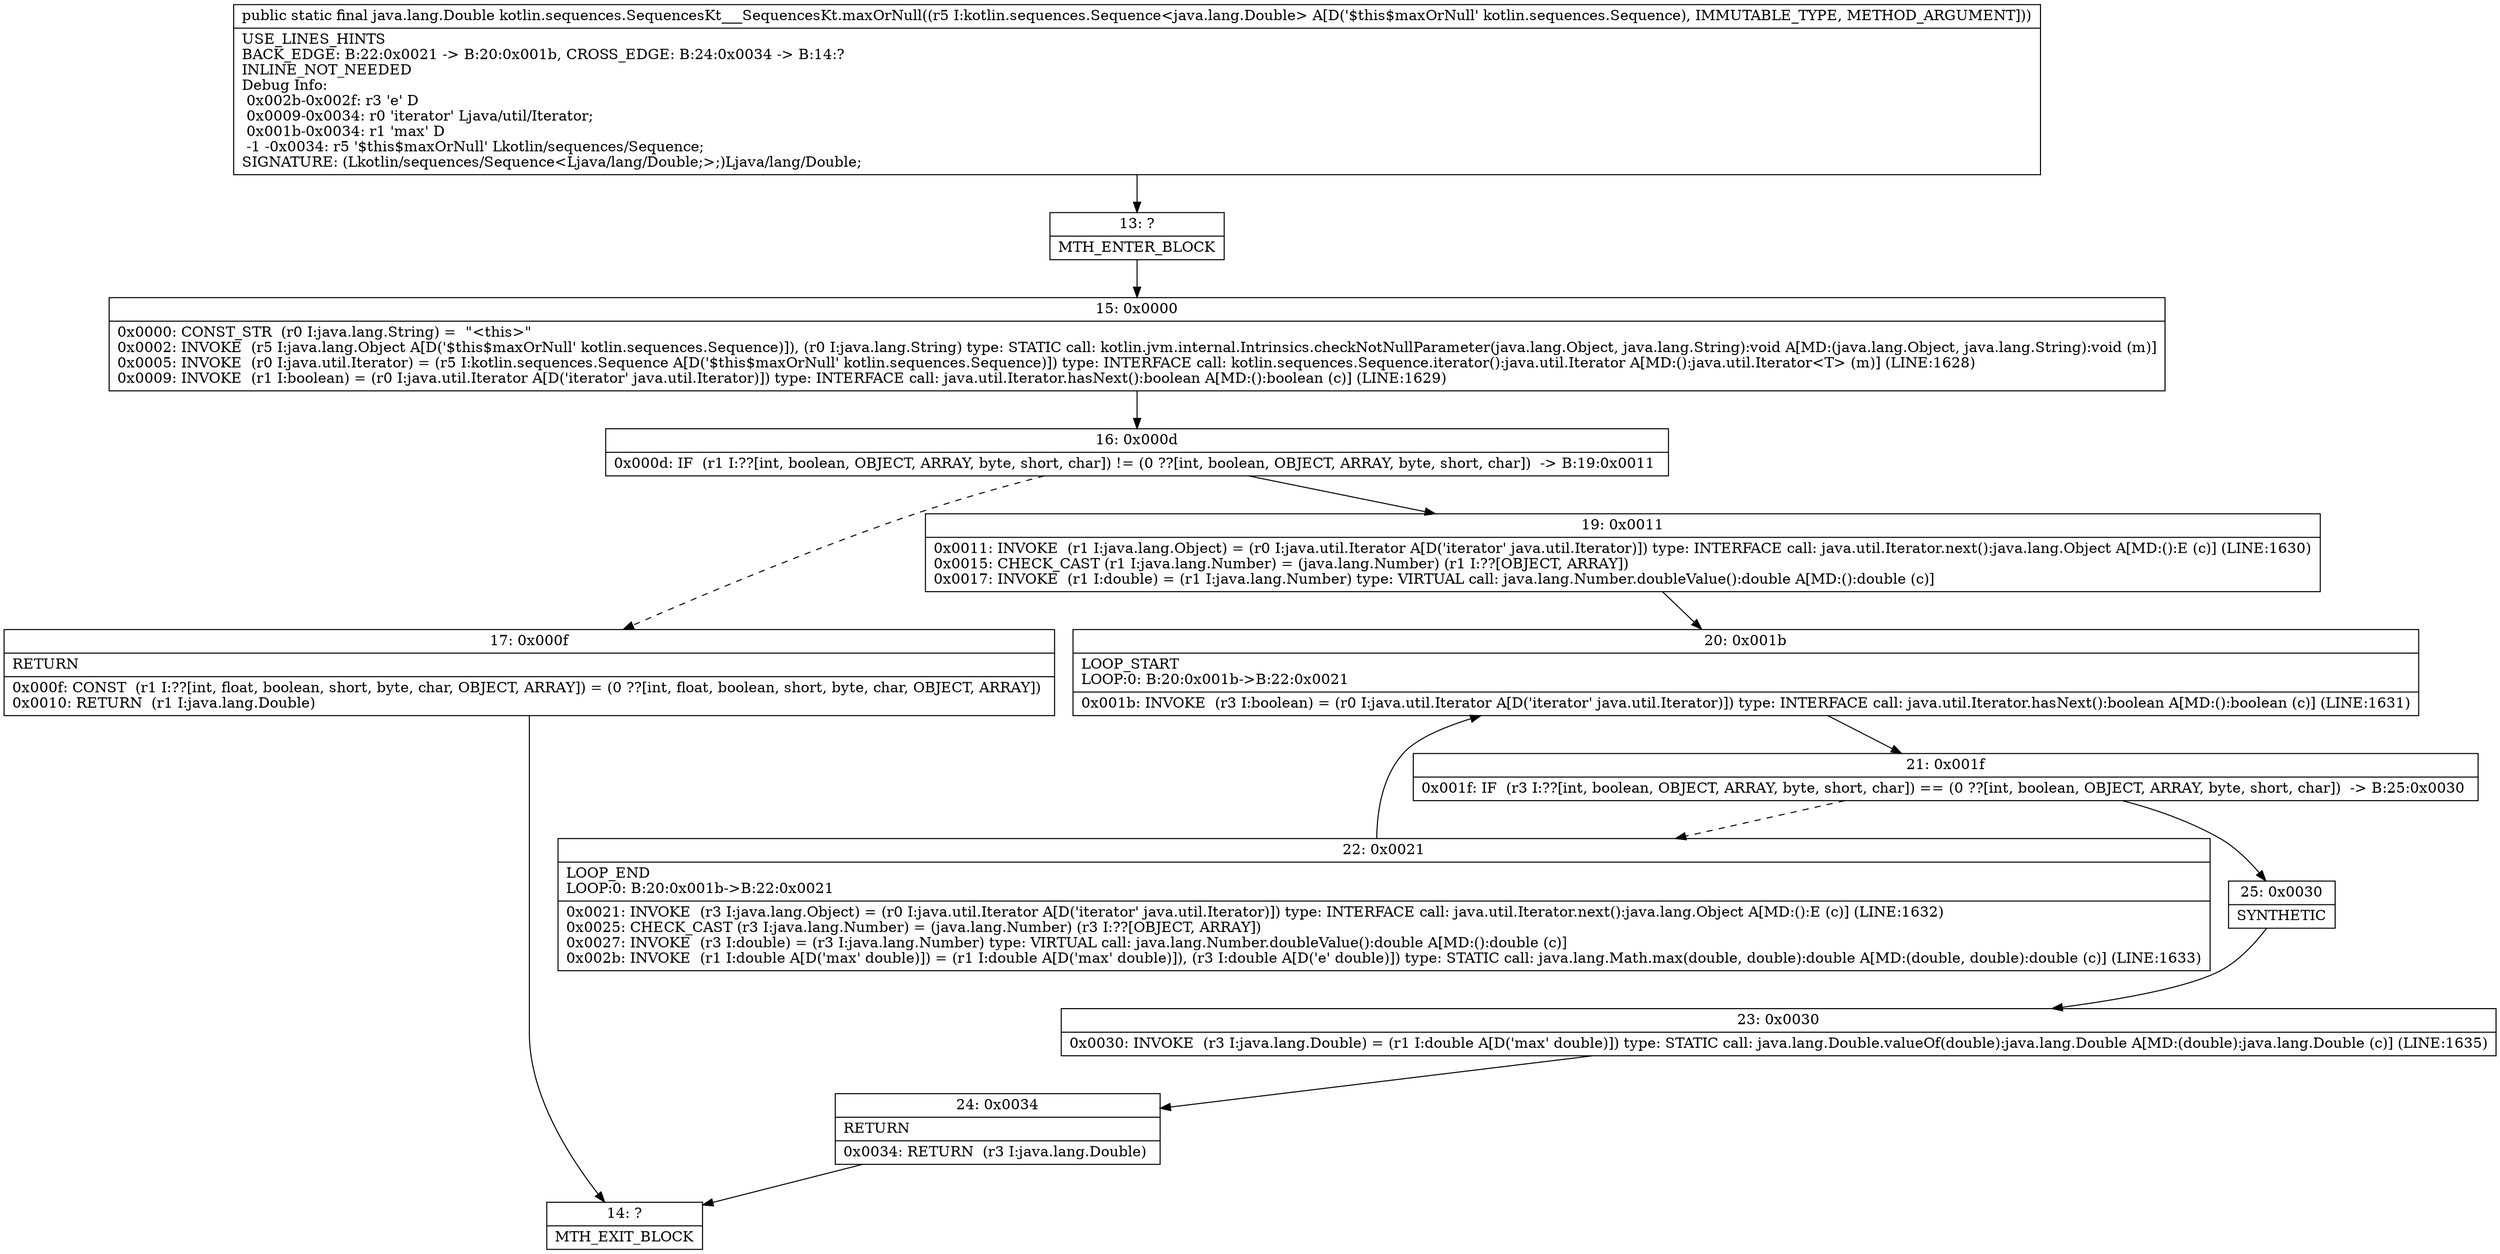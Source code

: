 digraph "CFG forkotlin.sequences.SequencesKt___SequencesKt.maxOrNull(Lkotlin\/sequences\/Sequence;)Ljava\/lang\/Double;" {
Node_13 [shape=record,label="{13\:\ ?|MTH_ENTER_BLOCK\l}"];
Node_15 [shape=record,label="{15\:\ 0x0000|0x0000: CONST_STR  (r0 I:java.lang.String) =  \"\<this\>\" \l0x0002: INVOKE  (r5 I:java.lang.Object A[D('$this$maxOrNull' kotlin.sequences.Sequence)]), (r0 I:java.lang.String) type: STATIC call: kotlin.jvm.internal.Intrinsics.checkNotNullParameter(java.lang.Object, java.lang.String):void A[MD:(java.lang.Object, java.lang.String):void (m)]\l0x0005: INVOKE  (r0 I:java.util.Iterator) = (r5 I:kotlin.sequences.Sequence A[D('$this$maxOrNull' kotlin.sequences.Sequence)]) type: INTERFACE call: kotlin.sequences.Sequence.iterator():java.util.Iterator A[MD:():java.util.Iterator\<T\> (m)] (LINE:1628)\l0x0009: INVOKE  (r1 I:boolean) = (r0 I:java.util.Iterator A[D('iterator' java.util.Iterator)]) type: INTERFACE call: java.util.Iterator.hasNext():boolean A[MD:():boolean (c)] (LINE:1629)\l}"];
Node_16 [shape=record,label="{16\:\ 0x000d|0x000d: IF  (r1 I:??[int, boolean, OBJECT, ARRAY, byte, short, char]) != (0 ??[int, boolean, OBJECT, ARRAY, byte, short, char])  \-\> B:19:0x0011 \l}"];
Node_17 [shape=record,label="{17\:\ 0x000f|RETURN\l|0x000f: CONST  (r1 I:??[int, float, boolean, short, byte, char, OBJECT, ARRAY]) = (0 ??[int, float, boolean, short, byte, char, OBJECT, ARRAY]) \l0x0010: RETURN  (r1 I:java.lang.Double) \l}"];
Node_14 [shape=record,label="{14\:\ ?|MTH_EXIT_BLOCK\l}"];
Node_19 [shape=record,label="{19\:\ 0x0011|0x0011: INVOKE  (r1 I:java.lang.Object) = (r0 I:java.util.Iterator A[D('iterator' java.util.Iterator)]) type: INTERFACE call: java.util.Iterator.next():java.lang.Object A[MD:():E (c)] (LINE:1630)\l0x0015: CHECK_CAST (r1 I:java.lang.Number) = (java.lang.Number) (r1 I:??[OBJECT, ARRAY]) \l0x0017: INVOKE  (r1 I:double) = (r1 I:java.lang.Number) type: VIRTUAL call: java.lang.Number.doubleValue():double A[MD:():double (c)]\l}"];
Node_20 [shape=record,label="{20\:\ 0x001b|LOOP_START\lLOOP:0: B:20:0x001b\-\>B:22:0x0021\l|0x001b: INVOKE  (r3 I:boolean) = (r0 I:java.util.Iterator A[D('iterator' java.util.Iterator)]) type: INTERFACE call: java.util.Iterator.hasNext():boolean A[MD:():boolean (c)] (LINE:1631)\l}"];
Node_21 [shape=record,label="{21\:\ 0x001f|0x001f: IF  (r3 I:??[int, boolean, OBJECT, ARRAY, byte, short, char]) == (0 ??[int, boolean, OBJECT, ARRAY, byte, short, char])  \-\> B:25:0x0030 \l}"];
Node_22 [shape=record,label="{22\:\ 0x0021|LOOP_END\lLOOP:0: B:20:0x001b\-\>B:22:0x0021\l|0x0021: INVOKE  (r3 I:java.lang.Object) = (r0 I:java.util.Iterator A[D('iterator' java.util.Iterator)]) type: INTERFACE call: java.util.Iterator.next():java.lang.Object A[MD:():E (c)] (LINE:1632)\l0x0025: CHECK_CAST (r3 I:java.lang.Number) = (java.lang.Number) (r3 I:??[OBJECT, ARRAY]) \l0x0027: INVOKE  (r3 I:double) = (r3 I:java.lang.Number) type: VIRTUAL call: java.lang.Number.doubleValue():double A[MD:():double (c)]\l0x002b: INVOKE  (r1 I:double A[D('max' double)]) = (r1 I:double A[D('max' double)]), (r3 I:double A[D('e' double)]) type: STATIC call: java.lang.Math.max(double, double):double A[MD:(double, double):double (c)] (LINE:1633)\l}"];
Node_25 [shape=record,label="{25\:\ 0x0030|SYNTHETIC\l}"];
Node_23 [shape=record,label="{23\:\ 0x0030|0x0030: INVOKE  (r3 I:java.lang.Double) = (r1 I:double A[D('max' double)]) type: STATIC call: java.lang.Double.valueOf(double):java.lang.Double A[MD:(double):java.lang.Double (c)] (LINE:1635)\l}"];
Node_24 [shape=record,label="{24\:\ 0x0034|RETURN\l|0x0034: RETURN  (r3 I:java.lang.Double) \l}"];
MethodNode[shape=record,label="{public static final java.lang.Double kotlin.sequences.SequencesKt___SequencesKt.maxOrNull((r5 I:kotlin.sequences.Sequence\<java.lang.Double\> A[D('$this$maxOrNull' kotlin.sequences.Sequence), IMMUTABLE_TYPE, METHOD_ARGUMENT]))  | USE_LINES_HINTS\lBACK_EDGE: B:22:0x0021 \-\> B:20:0x001b, CROSS_EDGE: B:24:0x0034 \-\> B:14:?\lINLINE_NOT_NEEDED\lDebug Info:\l  0x002b\-0x002f: r3 'e' D\l  0x0009\-0x0034: r0 'iterator' Ljava\/util\/Iterator;\l  0x001b\-0x0034: r1 'max' D\l  \-1 \-0x0034: r5 '$this$maxOrNull' Lkotlin\/sequences\/Sequence;\lSIGNATURE: (Lkotlin\/sequences\/Sequence\<Ljava\/lang\/Double;\>;)Ljava\/lang\/Double;\l}"];
MethodNode -> Node_13;Node_13 -> Node_15;
Node_15 -> Node_16;
Node_16 -> Node_17[style=dashed];
Node_16 -> Node_19;
Node_17 -> Node_14;
Node_19 -> Node_20;
Node_20 -> Node_21;
Node_21 -> Node_22[style=dashed];
Node_21 -> Node_25;
Node_22 -> Node_20;
Node_25 -> Node_23;
Node_23 -> Node_24;
Node_24 -> Node_14;
}

